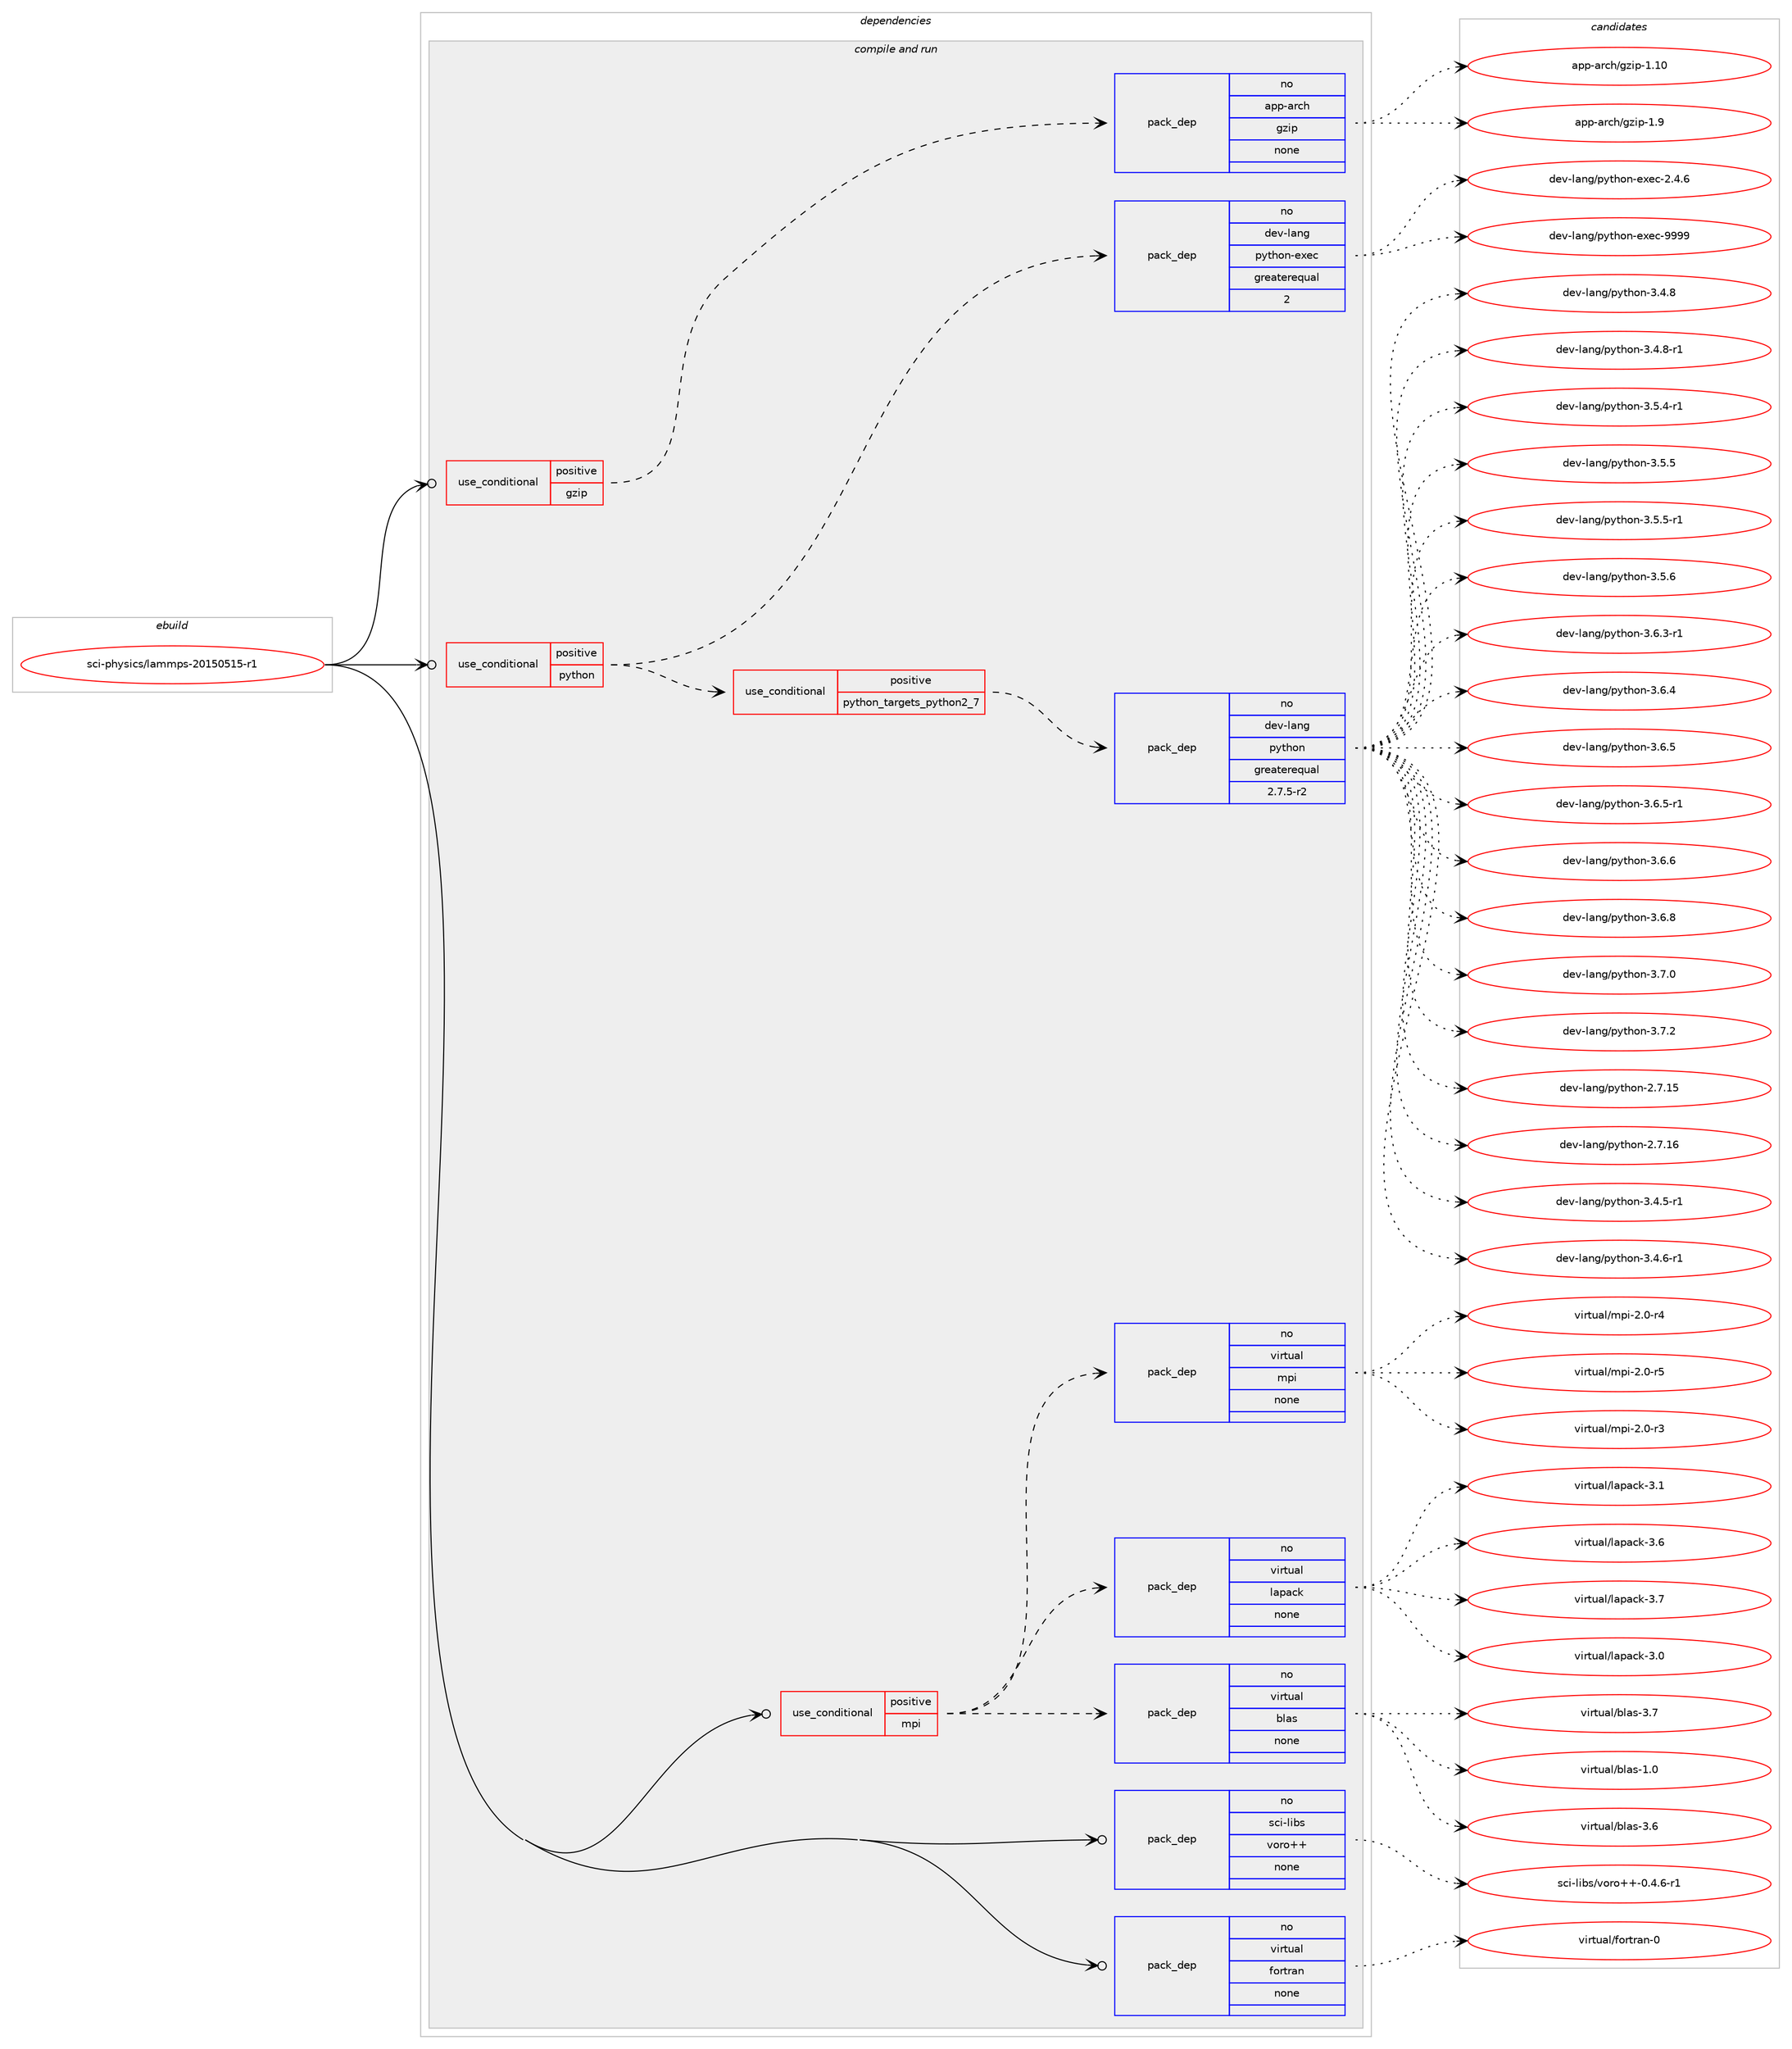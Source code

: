 digraph prolog {

# *************
# Graph options
# *************

newrank=true;
concentrate=true;
compound=true;
graph [rankdir=LR,fontname=Helvetica,fontsize=10,ranksep=1.5];#, ranksep=2.5, nodesep=0.2];
edge  [arrowhead=vee];
node  [fontname=Helvetica,fontsize=10];

# **********
# The ebuild
# **********

subgraph cluster_leftcol {
color=gray;
rank=same;
label=<<i>ebuild</i>>;
id [label="sci-physics/lammps-20150515-r1", color=red, width=4, href="../sci-physics/lammps-20150515-r1.svg"];
}

# ****************
# The dependencies
# ****************

subgraph cluster_midcol {
color=gray;
label=<<i>dependencies</i>>;
subgraph cluster_compile {
fillcolor="#eeeeee";
style=filled;
label=<<i>compile</i>>;
}
subgraph cluster_compileandrun {
fillcolor="#eeeeee";
style=filled;
label=<<i>compile and run</i>>;
subgraph cond454955 {
dependency1700259 [label=<<TABLE BORDER="0" CELLBORDER="1" CELLSPACING="0" CELLPADDING="4"><TR><TD ROWSPAN="3" CELLPADDING="10">use_conditional</TD></TR><TR><TD>positive</TD></TR><TR><TD>gzip</TD></TR></TABLE>>, shape=none, color=red];
subgraph pack1217422 {
dependency1700260 [label=<<TABLE BORDER="0" CELLBORDER="1" CELLSPACING="0" CELLPADDING="4" WIDTH="220"><TR><TD ROWSPAN="6" CELLPADDING="30">pack_dep</TD></TR><TR><TD WIDTH="110">no</TD></TR><TR><TD>app-arch</TD></TR><TR><TD>gzip</TD></TR><TR><TD>none</TD></TR><TR><TD></TD></TR></TABLE>>, shape=none, color=blue];
}
dependency1700259:e -> dependency1700260:w [weight=20,style="dashed",arrowhead="vee"];
}
id:e -> dependency1700259:w [weight=20,style="solid",arrowhead="odotvee"];
subgraph cond454956 {
dependency1700261 [label=<<TABLE BORDER="0" CELLBORDER="1" CELLSPACING="0" CELLPADDING="4"><TR><TD ROWSPAN="3" CELLPADDING="10">use_conditional</TD></TR><TR><TD>positive</TD></TR><TR><TD>mpi</TD></TR></TABLE>>, shape=none, color=red];
subgraph pack1217423 {
dependency1700262 [label=<<TABLE BORDER="0" CELLBORDER="1" CELLSPACING="0" CELLPADDING="4" WIDTH="220"><TR><TD ROWSPAN="6" CELLPADDING="30">pack_dep</TD></TR><TR><TD WIDTH="110">no</TD></TR><TR><TD>virtual</TD></TR><TR><TD>blas</TD></TR><TR><TD>none</TD></TR><TR><TD></TD></TR></TABLE>>, shape=none, color=blue];
}
dependency1700261:e -> dependency1700262:w [weight=20,style="dashed",arrowhead="vee"];
subgraph pack1217424 {
dependency1700263 [label=<<TABLE BORDER="0" CELLBORDER="1" CELLSPACING="0" CELLPADDING="4" WIDTH="220"><TR><TD ROWSPAN="6" CELLPADDING="30">pack_dep</TD></TR><TR><TD WIDTH="110">no</TD></TR><TR><TD>virtual</TD></TR><TR><TD>lapack</TD></TR><TR><TD>none</TD></TR><TR><TD></TD></TR></TABLE>>, shape=none, color=blue];
}
dependency1700261:e -> dependency1700263:w [weight=20,style="dashed",arrowhead="vee"];
subgraph pack1217425 {
dependency1700264 [label=<<TABLE BORDER="0" CELLBORDER="1" CELLSPACING="0" CELLPADDING="4" WIDTH="220"><TR><TD ROWSPAN="6" CELLPADDING="30">pack_dep</TD></TR><TR><TD WIDTH="110">no</TD></TR><TR><TD>virtual</TD></TR><TR><TD>mpi</TD></TR><TR><TD>none</TD></TR><TR><TD></TD></TR></TABLE>>, shape=none, color=blue];
}
dependency1700261:e -> dependency1700264:w [weight=20,style="dashed",arrowhead="vee"];
}
id:e -> dependency1700261:w [weight=20,style="solid",arrowhead="odotvee"];
subgraph cond454957 {
dependency1700265 [label=<<TABLE BORDER="0" CELLBORDER="1" CELLSPACING="0" CELLPADDING="4"><TR><TD ROWSPAN="3" CELLPADDING="10">use_conditional</TD></TR><TR><TD>positive</TD></TR><TR><TD>python</TD></TR></TABLE>>, shape=none, color=red];
subgraph cond454958 {
dependency1700266 [label=<<TABLE BORDER="0" CELLBORDER="1" CELLSPACING="0" CELLPADDING="4"><TR><TD ROWSPAN="3" CELLPADDING="10">use_conditional</TD></TR><TR><TD>positive</TD></TR><TR><TD>python_targets_python2_7</TD></TR></TABLE>>, shape=none, color=red];
subgraph pack1217426 {
dependency1700267 [label=<<TABLE BORDER="0" CELLBORDER="1" CELLSPACING="0" CELLPADDING="4" WIDTH="220"><TR><TD ROWSPAN="6" CELLPADDING="30">pack_dep</TD></TR><TR><TD WIDTH="110">no</TD></TR><TR><TD>dev-lang</TD></TR><TR><TD>python</TD></TR><TR><TD>greaterequal</TD></TR><TR><TD>2.7.5-r2</TD></TR></TABLE>>, shape=none, color=blue];
}
dependency1700266:e -> dependency1700267:w [weight=20,style="dashed",arrowhead="vee"];
}
dependency1700265:e -> dependency1700266:w [weight=20,style="dashed",arrowhead="vee"];
subgraph pack1217427 {
dependency1700268 [label=<<TABLE BORDER="0" CELLBORDER="1" CELLSPACING="0" CELLPADDING="4" WIDTH="220"><TR><TD ROWSPAN="6" CELLPADDING="30">pack_dep</TD></TR><TR><TD WIDTH="110">no</TD></TR><TR><TD>dev-lang</TD></TR><TR><TD>python-exec</TD></TR><TR><TD>greaterequal</TD></TR><TR><TD>2</TD></TR></TABLE>>, shape=none, color=blue];
}
dependency1700265:e -> dependency1700268:w [weight=20,style="dashed",arrowhead="vee"];
}
id:e -> dependency1700265:w [weight=20,style="solid",arrowhead="odotvee"];
subgraph pack1217428 {
dependency1700269 [label=<<TABLE BORDER="0" CELLBORDER="1" CELLSPACING="0" CELLPADDING="4" WIDTH="220"><TR><TD ROWSPAN="6" CELLPADDING="30">pack_dep</TD></TR><TR><TD WIDTH="110">no</TD></TR><TR><TD>sci-libs</TD></TR><TR><TD>voro++</TD></TR><TR><TD>none</TD></TR><TR><TD></TD></TR></TABLE>>, shape=none, color=blue];
}
id:e -> dependency1700269:w [weight=20,style="solid",arrowhead="odotvee"];
subgraph pack1217429 {
dependency1700270 [label=<<TABLE BORDER="0" CELLBORDER="1" CELLSPACING="0" CELLPADDING="4" WIDTH="220"><TR><TD ROWSPAN="6" CELLPADDING="30">pack_dep</TD></TR><TR><TD WIDTH="110">no</TD></TR><TR><TD>virtual</TD></TR><TR><TD>fortran</TD></TR><TR><TD>none</TD></TR><TR><TD></TD></TR></TABLE>>, shape=none, color=blue];
}
id:e -> dependency1700270:w [weight=20,style="solid",arrowhead="odotvee"];
}
subgraph cluster_run {
fillcolor="#eeeeee";
style=filled;
label=<<i>run</i>>;
}
}

# **************
# The candidates
# **************

subgraph cluster_choices {
rank=same;
color=gray;
label=<<i>candidates</i>>;

subgraph choice1217422 {
color=black;
nodesep=1;
choice97112112459711499104471031221051124549464948 [label="app-arch/gzip-1.10", color=red, width=4,href="../app-arch/gzip-1.10.svg"];
choice971121124597114991044710312210511245494657 [label="app-arch/gzip-1.9", color=red, width=4,href="../app-arch/gzip-1.9.svg"];
dependency1700260:e -> choice97112112459711499104471031221051124549464948:w [style=dotted,weight="100"];
dependency1700260:e -> choice971121124597114991044710312210511245494657:w [style=dotted,weight="100"];
}
subgraph choice1217423 {
color=black;
nodesep=1;
choice1181051141161179710847981089711545494648 [label="virtual/blas-1.0", color=red, width=4,href="../virtual/blas-1.0.svg"];
choice1181051141161179710847981089711545514654 [label="virtual/blas-3.6", color=red, width=4,href="../virtual/blas-3.6.svg"];
choice1181051141161179710847981089711545514655 [label="virtual/blas-3.7", color=red, width=4,href="../virtual/blas-3.7.svg"];
dependency1700262:e -> choice1181051141161179710847981089711545494648:w [style=dotted,weight="100"];
dependency1700262:e -> choice1181051141161179710847981089711545514654:w [style=dotted,weight="100"];
dependency1700262:e -> choice1181051141161179710847981089711545514655:w [style=dotted,weight="100"];
}
subgraph choice1217424 {
color=black;
nodesep=1;
choice118105114116117971084710897112979910745514648 [label="virtual/lapack-3.0", color=red, width=4,href="../virtual/lapack-3.0.svg"];
choice118105114116117971084710897112979910745514649 [label="virtual/lapack-3.1", color=red, width=4,href="../virtual/lapack-3.1.svg"];
choice118105114116117971084710897112979910745514654 [label="virtual/lapack-3.6", color=red, width=4,href="../virtual/lapack-3.6.svg"];
choice118105114116117971084710897112979910745514655 [label="virtual/lapack-3.7", color=red, width=4,href="../virtual/lapack-3.7.svg"];
dependency1700263:e -> choice118105114116117971084710897112979910745514648:w [style=dotted,weight="100"];
dependency1700263:e -> choice118105114116117971084710897112979910745514649:w [style=dotted,weight="100"];
dependency1700263:e -> choice118105114116117971084710897112979910745514654:w [style=dotted,weight="100"];
dependency1700263:e -> choice118105114116117971084710897112979910745514655:w [style=dotted,weight="100"];
}
subgraph choice1217425 {
color=black;
nodesep=1;
choice1181051141161179710847109112105455046484511451 [label="virtual/mpi-2.0-r3", color=red, width=4,href="../virtual/mpi-2.0-r3.svg"];
choice1181051141161179710847109112105455046484511452 [label="virtual/mpi-2.0-r4", color=red, width=4,href="../virtual/mpi-2.0-r4.svg"];
choice1181051141161179710847109112105455046484511453 [label="virtual/mpi-2.0-r5", color=red, width=4,href="../virtual/mpi-2.0-r5.svg"];
dependency1700264:e -> choice1181051141161179710847109112105455046484511451:w [style=dotted,weight="100"];
dependency1700264:e -> choice1181051141161179710847109112105455046484511452:w [style=dotted,weight="100"];
dependency1700264:e -> choice1181051141161179710847109112105455046484511453:w [style=dotted,weight="100"];
}
subgraph choice1217426 {
color=black;
nodesep=1;
choice10010111845108971101034711212111610411111045504655464953 [label="dev-lang/python-2.7.15", color=red, width=4,href="../dev-lang/python-2.7.15.svg"];
choice10010111845108971101034711212111610411111045504655464954 [label="dev-lang/python-2.7.16", color=red, width=4,href="../dev-lang/python-2.7.16.svg"];
choice1001011184510897110103471121211161041111104551465246534511449 [label="dev-lang/python-3.4.5-r1", color=red, width=4,href="../dev-lang/python-3.4.5-r1.svg"];
choice1001011184510897110103471121211161041111104551465246544511449 [label="dev-lang/python-3.4.6-r1", color=red, width=4,href="../dev-lang/python-3.4.6-r1.svg"];
choice100101118451089711010347112121116104111110455146524656 [label="dev-lang/python-3.4.8", color=red, width=4,href="../dev-lang/python-3.4.8.svg"];
choice1001011184510897110103471121211161041111104551465246564511449 [label="dev-lang/python-3.4.8-r1", color=red, width=4,href="../dev-lang/python-3.4.8-r1.svg"];
choice1001011184510897110103471121211161041111104551465346524511449 [label="dev-lang/python-3.5.4-r1", color=red, width=4,href="../dev-lang/python-3.5.4-r1.svg"];
choice100101118451089711010347112121116104111110455146534653 [label="dev-lang/python-3.5.5", color=red, width=4,href="../dev-lang/python-3.5.5.svg"];
choice1001011184510897110103471121211161041111104551465346534511449 [label="dev-lang/python-3.5.5-r1", color=red, width=4,href="../dev-lang/python-3.5.5-r1.svg"];
choice100101118451089711010347112121116104111110455146534654 [label="dev-lang/python-3.5.6", color=red, width=4,href="../dev-lang/python-3.5.6.svg"];
choice1001011184510897110103471121211161041111104551465446514511449 [label="dev-lang/python-3.6.3-r1", color=red, width=4,href="../dev-lang/python-3.6.3-r1.svg"];
choice100101118451089711010347112121116104111110455146544652 [label="dev-lang/python-3.6.4", color=red, width=4,href="../dev-lang/python-3.6.4.svg"];
choice100101118451089711010347112121116104111110455146544653 [label="dev-lang/python-3.6.5", color=red, width=4,href="../dev-lang/python-3.6.5.svg"];
choice1001011184510897110103471121211161041111104551465446534511449 [label="dev-lang/python-3.6.5-r1", color=red, width=4,href="../dev-lang/python-3.6.5-r1.svg"];
choice100101118451089711010347112121116104111110455146544654 [label="dev-lang/python-3.6.6", color=red, width=4,href="../dev-lang/python-3.6.6.svg"];
choice100101118451089711010347112121116104111110455146544656 [label="dev-lang/python-3.6.8", color=red, width=4,href="../dev-lang/python-3.6.8.svg"];
choice100101118451089711010347112121116104111110455146554648 [label="dev-lang/python-3.7.0", color=red, width=4,href="../dev-lang/python-3.7.0.svg"];
choice100101118451089711010347112121116104111110455146554650 [label="dev-lang/python-3.7.2", color=red, width=4,href="../dev-lang/python-3.7.2.svg"];
dependency1700267:e -> choice10010111845108971101034711212111610411111045504655464953:w [style=dotted,weight="100"];
dependency1700267:e -> choice10010111845108971101034711212111610411111045504655464954:w [style=dotted,weight="100"];
dependency1700267:e -> choice1001011184510897110103471121211161041111104551465246534511449:w [style=dotted,weight="100"];
dependency1700267:e -> choice1001011184510897110103471121211161041111104551465246544511449:w [style=dotted,weight="100"];
dependency1700267:e -> choice100101118451089711010347112121116104111110455146524656:w [style=dotted,weight="100"];
dependency1700267:e -> choice1001011184510897110103471121211161041111104551465246564511449:w [style=dotted,weight="100"];
dependency1700267:e -> choice1001011184510897110103471121211161041111104551465346524511449:w [style=dotted,weight="100"];
dependency1700267:e -> choice100101118451089711010347112121116104111110455146534653:w [style=dotted,weight="100"];
dependency1700267:e -> choice1001011184510897110103471121211161041111104551465346534511449:w [style=dotted,weight="100"];
dependency1700267:e -> choice100101118451089711010347112121116104111110455146534654:w [style=dotted,weight="100"];
dependency1700267:e -> choice1001011184510897110103471121211161041111104551465446514511449:w [style=dotted,weight="100"];
dependency1700267:e -> choice100101118451089711010347112121116104111110455146544652:w [style=dotted,weight="100"];
dependency1700267:e -> choice100101118451089711010347112121116104111110455146544653:w [style=dotted,weight="100"];
dependency1700267:e -> choice1001011184510897110103471121211161041111104551465446534511449:w [style=dotted,weight="100"];
dependency1700267:e -> choice100101118451089711010347112121116104111110455146544654:w [style=dotted,weight="100"];
dependency1700267:e -> choice100101118451089711010347112121116104111110455146544656:w [style=dotted,weight="100"];
dependency1700267:e -> choice100101118451089711010347112121116104111110455146554648:w [style=dotted,weight="100"];
dependency1700267:e -> choice100101118451089711010347112121116104111110455146554650:w [style=dotted,weight="100"];
}
subgraph choice1217427 {
color=black;
nodesep=1;
choice1001011184510897110103471121211161041111104510112010199455046524654 [label="dev-lang/python-exec-2.4.6", color=red, width=4,href="../dev-lang/python-exec-2.4.6.svg"];
choice10010111845108971101034711212111610411111045101120101994557575757 [label="dev-lang/python-exec-9999", color=red, width=4,href="../dev-lang/python-exec-9999.svg"];
dependency1700268:e -> choice1001011184510897110103471121211161041111104510112010199455046524654:w [style=dotted,weight="100"];
dependency1700268:e -> choice10010111845108971101034711212111610411111045101120101994557575757:w [style=dotted,weight="100"];
}
subgraph choice1217428 {
color=black;
nodesep=1;
choice1159910545108105981154711811111411143434548465246544511449 [label="sci-libs/voro++-0.4.6-r1", color=red, width=4,href="../sci-libs/voro++-0.4.6-r1.svg"];
dependency1700269:e -> choice1159910545108105981154711811111411143434548465246544511449:w [style=dotted,weight="100"];
}
subgraph choice1217429 {
color=black;
nodesep=1;
choice1181051141161179710847102111114116114971104548 [label="virtual/fortran-0", color=red, width=4,href="../virtual/fortran-0.svg"];
dependency1700270:e -> choice1181051141161179710847102111114116114971104548:w [style=dotted,weight="100"];
}
}

}
